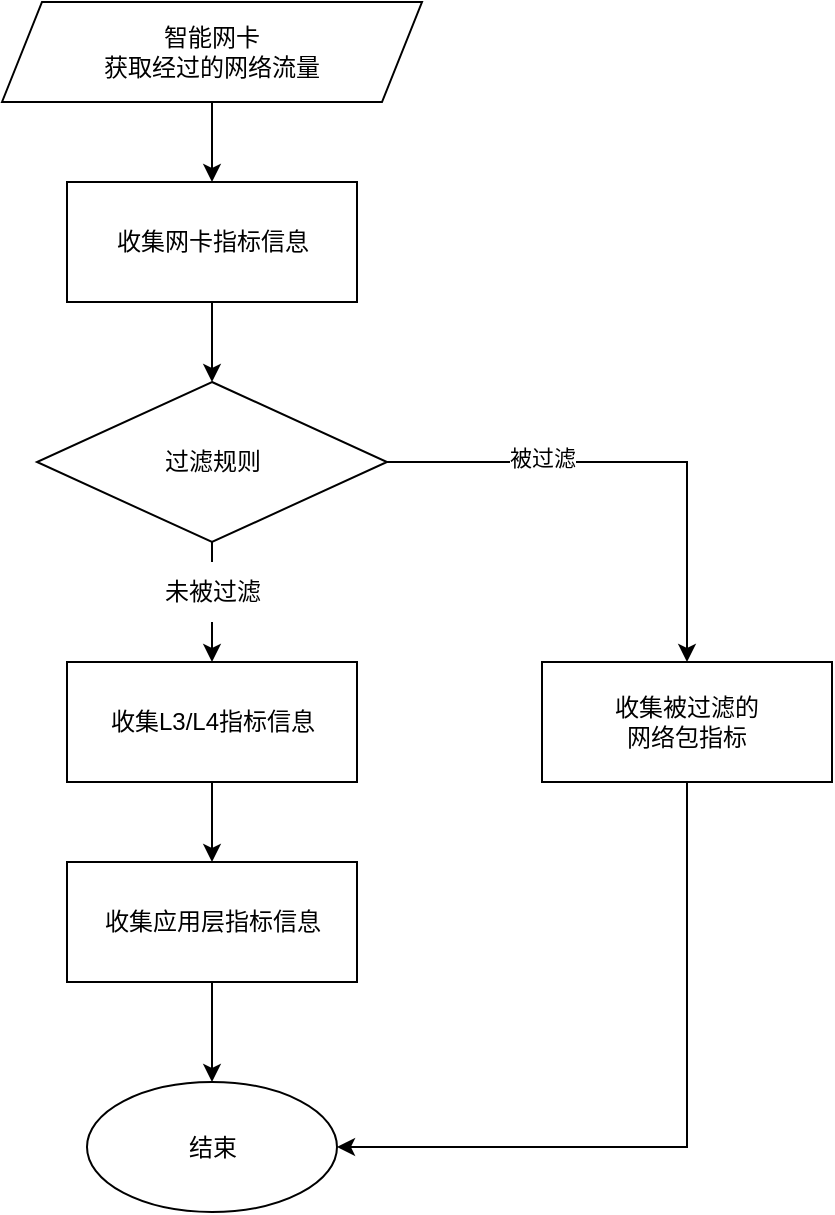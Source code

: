 <mxfile version="21.3.6" type="github">
  <diagram name="第 1 页" id="0sPfJmM-CKxDsM3ebURr">
    <mxGraphModel dx="1155" dy="630" grid="1" gridSize="10" guides="1" tooltips="1" connect="1" arrows="1" fold="1" page="1" pageScale="1" pageWidth="827" pageHeight="1169" math="0" shadow="0">
      <root>
        <mxCell id="0" />
        <mxCell id="1" parent="0" />
        <mxCell id="CVi614OOyyPlf-t0QG2a-3" style="edgeStyle=orthogonalEdgeStyle;rounded=0;orthogonalLoop=1;jettySize=auto;html=1;exitX=0.5;exitY=1;exitDx=0;exitDy=0;entryX=0.5;entryY=0;entryDx=0;entryDy=0;" edge="1" parent="1" source="CVi614OOyyPlf-t0QG2a-1" target="CVi614OOyyPlf-t0QG2a-2">
          <mxGeometry relative="1" as="geometry" />
        </mxCell>
        <mxCell id="CVi614OOyyPlf-t0QG2a-1" value="智能网卡&lt;br&gt;获取经过的网络流量" style="shape=parallelogram;perimeter=parallelogramPerimeter;whiteSpace=wrap;html=1;fixedSize=1;" vertex="1" parent="1">
          <mxGeometry x="280" y="160" width="210" height="50" as="geometry" />
        </mxCell>
        <mxCell id="CVi614OOyyPlf-t0QG2a-5" style="edgeStyle=orthogonalEdgeStyle;rounded=0;orthogonalLoop=1;jettySize=auto;html=1;exitX=0.5;exitY=1;exitDx=0;exitDy=0;entryX=0.5;entryY=0;entryDx=0;entryDy=0;" edge="1" parent="1" source="CVi614OOyyPlf-t0QG2a-2" target="CVi614OOyyPlf-t0QG2a-4">
          <mxGeometry relative="1" as="geometry" />
        </mxCell>
        <mxCell id="CVi614OOyyPlf-t0QG2a-2" value="收集网卡指标信息" style="rounded=0;whiteSpace=wrap;html=1;" vertex="1" parent="1">
          <mxGeometry x="312.5" y="250" width="145" height="60" as="geometry" />
        </mxCell>
        <mxCell id="CVi614OOyyPlf-t0QG2a-9" style="edgeStyle=orthogonalEdgeStyle;rounded=0;orthogonalLoop=1;jettySize=auto;html=1;exitX=1;exitY=0.5;exitDx=0;exitDy=0;entryX=0.5;entryY=0;entryDx=0;entryDy=0;" edge="1" parent="1" source="CVi614OOyyPlf-t0QG2a-4" target="CVi614OOyyPlf-t0QG2a-8">
          <mxGeometry relative="1" as="geometry" />
        </mxCell>
        <mxCell id="CVi614OOyyPlf-t0QG2a-10" value="被过滤" style="edgeLabel;html=1;align=center;verticalAlign=middle;resizable=0;points=[];" vertex="1" connectable="0" parent="CVi614OOyyPlf-t0QG2a-9">
          <mxGeometry x="-0.386" y="2" relative="1" as="geometry">
            <mxPoint as="offset" />
          </mxGeometry>
        </mxCell>
        <mxCell id="CVi614OOyyPlf-t0QG2a-13" style="edgeStyle=orthogonalEdgeStyle;rounded=0;orthogonalLoop=1;jettySize=auto;html=1;exitX=0.5;exitY=1;exitDx=0;exitDy=0;" edge="1" parent="1" source="CVi614OOyyPlf-t0QG2a-4" target="CVi614OOyyPlf-t0QG2a-12">
          <mxGeometry relative="1" as="geometry">
            <Array as="points">
              <mxPoint x="385" y="470" />
              <mxPoint x="385" y="470" />
            </Array>
          </mxGeometry>
        </mxCell>
        <mxCell id="CVi614OOyyPlf-t0QG2a-4" value="过滤规则" style="rhombus;whiteSpace=wrap;html=1;" vertex="1" parent="1">
          <mxGeometry x="297.5" y="350" width="175" height="80" as="geometry" />
        </mxCell>
        <mxCell id="CVi614OOyyPlf-t0QG2a-6" value="结束" style="ellipse;whiteSpace=wrap;html=1;" vertex="1" parent="1">
          <mxGeometry x="322.5" y="700" width="125" height="65" as="geometry" />
        </mxCell>
        <mxCell id="CVi614OOyyPlf-t0QG2a-19" style="edgeStyle=orthogonalEdgeStyle;rounded=0;orthogonalLoop=1;jettySize=auto;html=1;exitX=0.5;exitY=1;exitDx=0;exitDy=0;entryX=1;entryY=0.5;entryDx=0;entryDy=0;" edge="1" parent="1" source="CVi614OOyyPlf-t0QG2a-8" target="CVi614OOyyPlf-t0QG2a-6">
          <mxGeometry relative="1" as="geometry" />
        </mxCell>
        <mxCell id="CVi614OOyyPlf-t0QG2a-8" value="收集被过滤的&lt;br&gt;网络包指标" style="rounded=0;whiteSpace=wrap;html=1;" vertex="1" parent="1">
          <mxGeometry x="550" y="490" width="145" height="60" as="geometry" />
        </mxCell>
        <mxCell id="CVi614OOyyPlf-t0QG2a-17" style="edgeStyle=orthogonalEdgeStyle;rounded=0;orthogonalLoop=1;jettySize=auto;html=1;exitX=0.5;exitY=1;exitDx=0;exitDy=0;entryX=0.5;entryY=0;entryDx=0;entryDy=0;" edge="1" parent="1" source="CVi614OOyyPlf-t0QG2a-12" target="CVi614OOyyPlf-t0QG2a-16">
          <mxGeometry relative="1" as="geometry" />
        </mxCell>
        <mxCell id="CVi614OOyyPlf-t0QG2a-12" value="收集L3/L4指标信息" style="rounded=0;whiteSpace=wrap;html=1;" vertex="1" parent="1">
          <mxGeometry x="312.5" y="490" width="145" height="60" as="geometry" />
        </mxCell>
        <mxCell id="CVi614OOyyPlf-t0QG2a-14" value="未被过滤" style="text;html=1;align=center;verticalAlign=middle;resizable=0;points=[];autosize=1;strokeColor=none;fillColor=default;" vertex="1" parent="1">
          <mxGeometry x="350" y="440" width="70" height="30" as="geometry" />
        </mxCell>
        <mxCell id="CVi614OOyyPlf-t0QG2a-18" style="edgeStyle=orthogonalEdgeStyle;rounded=0;orthogonalLoop=1;jettySize=auto;html=1;exitX=0.5;exitY=1;exitDx=0;exitDy=0;" edge="1" parent="1" source="CVi614OOyyPlf-t0QG2a-16" target="CVi614OOyyPlf-t0QG2a-6">
          <mxGeometry relative="1" as="geometry" />
        </mxCell>
        <mxCell id="CVi614OOyyPlf-t0QG2a-16" value="收集应用层指标信息" style="rounded=0;whiteSpace=wrap;html=1;" vertex="1" parent="1">
          <mxGeometry x="312.5" y="590" width="145" height="60" as="geometry" />
        </mxCell>
      </root>
    </mxGraphModel>
  </diagram>
</mxfile>
